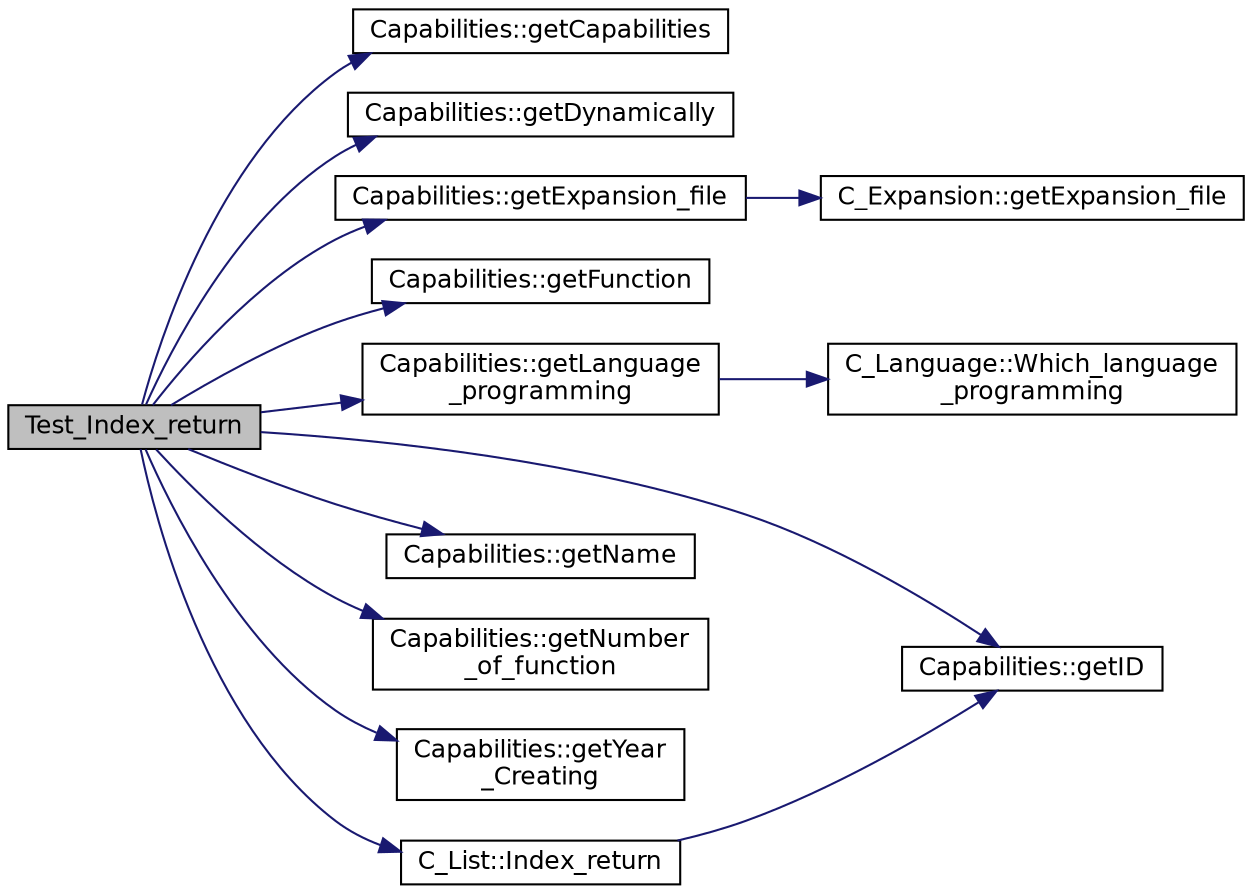 digraph "Test_Index_return"
{
 // LATEX_PDF_SIZE
  edge [fontname="Helvetica",fontsize="12",labelfontname="Helvetica",labelfontsize="12"];
  node [fontname="Helvetica",fontsize="12",shape=record];
  rankdir="LR";
  Node1 [label="Test_Index_return",height=0.2,width=0.4,color="black", fillcolor="grey75", style="filled", fontcolor="black",tooltip="Оголошення функції що перевіряє метод Index_return."];
  Node1 -> Node2 [color="midnightblue",fontsize="12",style="solid",fontname="Helvetica"];
  Node2 [label="Capabilities::getCapabilities",height=0.2,width=0.4,color="black", fillcolor="white", style="filled",URL="$class_capabilities.html#a49d355fa046c597db298932227193e3a",tooltip=" "];
  Node1 -> Node3 [color="midnightblue",fontsize="12",style="solid",fontname="Helvetica"];
  Node3 [label="Capabilities::getDynamically",height=0.2,width=0.4,color="black", fillcolor="white", style="filled",URL="$class_capabilities.html#a2812145051c4f18ac491a23325718572",tooltip=" "];
  Node1 -> Node4 [color="midnightblue",fontsize="12",style="solid",fontname="Helvetica"];
  Node4 [label="Capabilities::getExpansion_file",height=0.2,width=0.4,color="black", fillcolor="white", style="filled",URL="$class_capabilities.html#a644f9f79ce52b281f5238e6f3a6cc723",tooltip=" "];
  Node4 -> Node5 [color="midnightblue",fontsize="12",style="solid",fontname="Helvetica"];
  Node5 [label="C_Expansion::getExpansion_file",height=0.2,width=0.4,color="black", fillcolor="white", style="filled",URL="$class_c___expansion.html#a17b12fda0638be269c0cc4ed77241a0e",tooltip=" "];
  Node1 -> Node6 [color="midnightblue",fontsize="12",style="solid",fontname="Helvetica"];
  Node6 [label="Capabilities::getFunction",height=0.2,width=0.4,color="black", fillcolor="white", style="filled",URL="$class_capabilities.html#ac9c35b051c2c9b7ac13f5bd26fa20287",tooltip=" "];
  Node1 -> Node7 [color="midnightblue",fontsize="12",style="solid",fontname="Helvetica"];
  Node7 [label="Capabilities::getID",height=0.2,width=0.4,color="black", fillcolor="white", style="filled",URL="$class_capabilities.html#ae6b8df73f7541c6aec415a1349d81609",tooltip=" "];
  Node1 -> Node8 [color="midnightblue",fontsize="12",style="solid",fontname="Helvetica"];
  Node8 [label="Capabilities::getLanguage\l_programming",height=0.2,width=0.4,color="black", fillcolor="white", style="filled",URL="$class_capabilities.html#a9f1242d32005ba185d59cd2546d4a81d",tooltip=" "];
  Node8 -> Node9 [color="midnightblue",fontsize="12",style="solid",fontname="Helvetica"];
  Node9 [label="C_Language::Which_language\l_programming",height=0.2,width=0.4,color="black", fillcolor="white", style="filled",URL="$class_c___language.html#a50653a73bc6123571199497cc099e93e",tooltip=" "];
  Node1 -> Node10 [color="midnightblue",fontsize="12",style="solid",fontname="Helvetica"];
  Node10 [label="Capabilities::getName",height=0.2,width=0.4,color="black", fillcolor="white", style="filled",URL="$class_capabilities.html#a60cb2f5c33f97d3143b5607645bad3bc",tooltip=" "];
  Node1 -> Node11 [color="midnightblue",fontsize="12",style="solid",fontname="Helvetica"];
  Node11 [label="Capabilities::getNumber\l_of_function",height=0.2,width=0.4,color="black", fillcolor="white", style="filled",URL="$class_capabilities.html#a7e0096c00d744ebe113ad43a6c1b7192",tooltip=" "];
  Node1 -> Node12 [color="midnightblue",fontsize="12",style="solid",fontname="Helvetica"];
  Node12 [label="Capabilities::getYear\l_Creating",height=0.2,width=0.4,color="black", fillcolor="white", style="filled",URL="$class_capabilities.html#ab419499872636174b58e7aec4fc83c2e",tooltip=" "];
  Node1 -> Node13 [color="midnightblue",fontsize="12",style="solid",fontname="Helvetica"];
  Node13 [label="C_List::Index_return",height=0.2,width=0.4,color="black", fillcolor="white", style="filled",URL="$class_c___list.html#a328431d35b2b421c2ab291fce19361b4",tooltip="Оголошення методу що повертає обьект визначивши його по дентифікатору"];
  Node13 -> Node7 [color="midnightblue",fontsize="12",style="solid",fontname="Helvetica"];
}
